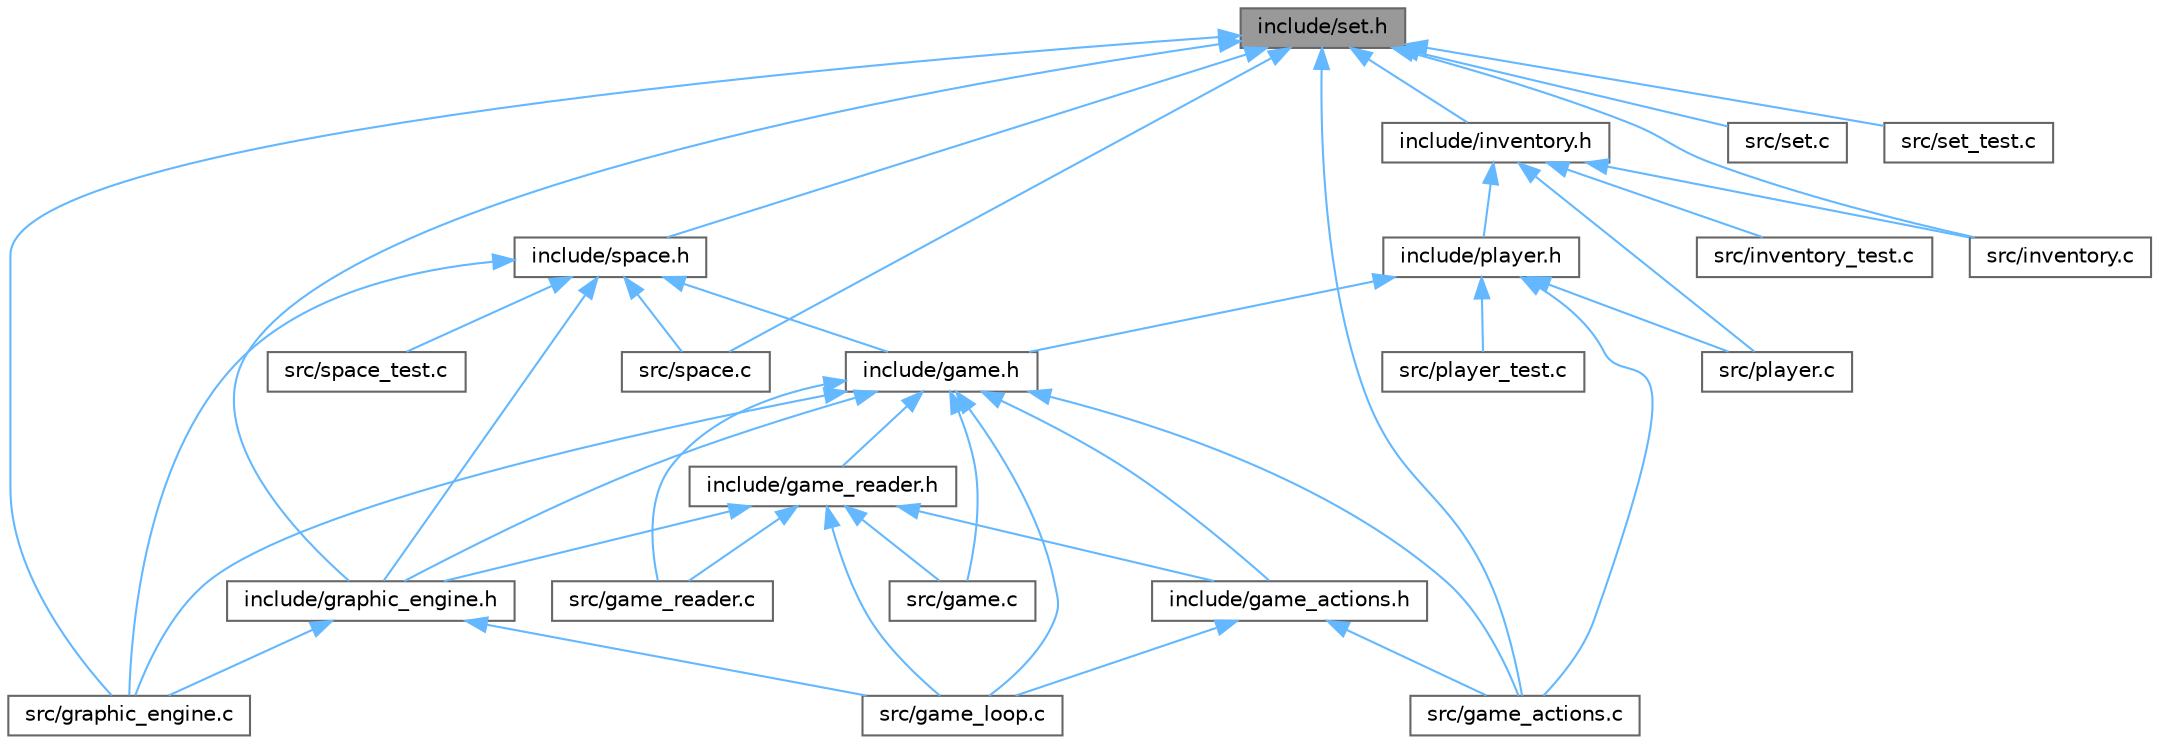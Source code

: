 digraph "include/set.h"
{
 // LATEX_PDF_SIZE
  bgcolor="transparent";
  edge [fontname=Helvetica,fontsize=10,labelfontname=Helvetica,labelfontsize=10];
  node [fontname=Helvetica,fontsize=10,shape=box,height=0.2,width=0.4];
  Node1 [id="Node000001",label="include/set.h",height=0.2,width=0.4,color="gray40", fillcolor="grey60", style="filled", fontcolor="black",tooltip="It defines sets for the whole project."];
  Node1 -> Node2 [id="edge40_Node000001_Node000002",dir="back",color="steelblue1",style="solid",tooltip=" "];
  Node2 [id="Node000002",label="include/graphic_engine.h",height=0.2,width=0.4,color="grey40", fillcolor="white", style="filled",URL="$graphic__engine_8h.html",tooltip="It defines the textual graphic engine interface."];
  Node2 -> Node3 [id="edge41_Node000002_Node000003",dir="back",color="steelblue1",style="solid",tooltip=" "];
  Node3 [id="Node000003",label="src/game_loop.c",height=0.2,width=0.4,color="grey40", fillcolor="white", style="filled",URL="$game__loop_8c.html",tooltip="It defines the game loop."];
  Node2 -> Node4 [id="edge42_Node000002_Node000004",dir="back",color="steelblue1",style="solid",tooltip=" "];
  Node4 [id="Node000004",label="src/graphic_engine.c",height=0.2,width=0.4,color="grey40", fillcolor="white", style="filled",URL="$graphic__engine_8c.html",tooltip="It implements a textual graphic engine."];
  Node1 -> Node5 [id="edge43_Node000001_Node000005",dir="back",color="steelblue1",style="solid",tooltip=" "];
  Node5 [id="Node000005",label="include/inventory.h",height=0.2,width=0.4,color="grey40", fillcolor="white", style="filled",URL="$inventory_8h.html",tooltip="It handles inventory related tasks."];
  Node5 -> Node6 [id="edge44_Node000005_Node000006",dir="back",color="steelblue1",style="solid",tooltip=" "];
  Node6 [id="Node000006",label="include/player.h",height=0.2,width=0.4,color="grey40", fillcolor="white", style="filled",URL="$player_8h.html",tooltip="It defines the player module."];
  Node6 -> Node7 [id="edge45_Node000006_Node000007",dir="back",color="steelblue1",style="solid",tooltip=" "];
  Node7 [id="Node000007",label="include/game.h",height=0.2,width=0.4,color="grey40", fillcolor="white", style="filled",URL="$game_8h.html",tooltip="It defines the game interface."];
  Node7 -> Node8 [id="edge46_Node000007_Node000008",dir="back",color="steelblue1",style="solid",tooltip=" "];
  Node8 [id="Node000008",label="include/game_actions.h",height=0.2,width=0.4,color="grey40", fillcolor="white", style="filled",URL="$game__actions_8h.html",tooltip="It defines the game update interface."];
  Node8 -> Node9 [id="edge47_Node000008_Node000009",dir="back",color="steelblue1",style="solid",tooltip=" "];
  Node9 [id="Node000009",label="src/game_actions.c",height=0.2,width=0.4,color="grey40", fillcolor="white", style="filled",URL="$game__actions_8c.html",tooltip="It implements the game update through user actions."];
  Node8 -> Node3 [id="edge48_Node000008_Node000003",dir="back",color="steelblue1",style="solid",tooltip=" "];
  Node7 -> Node10 [id="edge49_Node000007_Node000010",dir="back",color="steelblue1",style="solid",tooltip=" "];
  Node10 [id="Node000010",label="include/game_reader.h",height=0.2,width=0.4,color="grey40", fillcolor="white", style="filled",URL="$game__reader_8h.html",tooltip="It loads all the game data into the program."];
  Node10 -> Node8 [id="edge50_Node000010_Node000008",dir="back",color="steelblue1",style="solid",tooltip=" "];
  Node10 -> Node2 [id="edge51_Node000010_Node000002",dir="back",color="steelblue1",style="solid",tooltip=" "];
  Node10 -> Node11 [id="edge52_Node000010_Node000011",dir="back",color="steelblue1",style="solid",tooltip=" "];
  Node11 [id="Node000011",label="src/game.c",height=0.2,width=0.4,color="grey40", fillcolor="white", style="filled",URL="$game_8c.html",tooltip="It implements the game structure."];
  Node10 -> Node3 [id="edge53_Node000010_Node000003",dir="back",color="steelblue1",style="solid",tooltip=" "];
  Node10 -> Node12 [id="edge54_Node000010_Node000012",dir="back",color="steelblue1",style="solid",tooltip=" "];
  Node12 [id="Node000012",label="src/game_reader.c",height=0.2,width=0.4,color="grey40", fillcolor="white", style="filled",URL="$game__reader_8c.html",tooltip="It loads and makes all the actions related to space management."];
  Node7 -> Node2 [id="edge55_Node000007_Node000002",dir="back",color="steelblue1",style="solid",tooltip=" "];
  Node7 -> Node11 [id="edge56_Node000007_Node000011",dir="back",color="steelblue1",style="solid",tooltip=" "];
  Node7 -> Node9 [id="edge57_Node000007_Node000009",dir="back",color="steelblue1",style="solid",tooltip=" "];
  Node7 -> Node3 [id="edge58_Node000007_Node000003",dir="back",color="steelblue1",style="solid",tooltip=" "];
  Node7 -> Node12 [id="edge59_Node000007_Node000012",dir="back",color="steelblue1",style="solid",tooltip=" "];
  Node7 -> Node4 [id="edge60_Node000007_Node000004",dir="back",color="steelblue1",style="solid",tooltip=" "];
  Node6 -> Node9 [id="edge61_Node000006_Node000009",dir="back",color="steelblue1",style="solid",tooltip=" "];
  Node6 -> Node13 [id="edge62_Node000006_Node000013",dir="back",color="steelblue1",style="solid",tooltip=" "];
  Node13 [id="Node000013",label="src/player.c",height=0.2,width=0.4,color="grey40", fillcolor="white", style="filled",URL="$player_8c.html",tooltip="It implements the player module."];
  Node6 -> Node14 [id="edge63_Node000006_Node000014",dir="back",color="steelblue1",style="solid",tooltip=" "];
  Node14 [id="Node000014",label="src/player_test.c",height=0.2,width=0.4,color="grey40", fillcolor="white", style="filled",URL="$player__test_8c.html",tooltip="It tests player module."];
  Node5 -> Node15 [id="edge64_Node000005_Node000015",dir="back",color="steelblue1",style="solid",tooltip=" "];
  Node15 [id="Node000015",label="src/inventory.c",height=0.2,width=0.4,color="grey40", fillcolor="white", style="filled",URL="$inventory_8c.html",tooltip="It implements the inventory functionality."];
  Node5 -> Node16 [id="edge65_Node000005_Node000016",dir="back",color="steelblue1",style="solid",tooltip=" "];
  Node16 [id="Node000016",label="src/inventory_test.c",height=0.2,width=0.4,color="grey40", fillcolor="white", style="filled",URL="$inventory__test_8c.html",tooltip="It tests inventory module."];
  Node5 -> Node13 [id="edge66_Node000005_Node000013",dir="back",color="steelblue1",style="solid",tooltip=" "];
  Node1 -> Node17 [id="edge67_Node000001_Node000017",dir="back",color="steelblue1",style="solid",tooltip=" "];
  Node17 [id="Node000017",label="include/space.h",height=0.2,width=0.4,color="grey40", fillcolor="white", style="filled",URL="$space_8h.html",tooltip="It defines the space module interface."];
  Node17 -> Node7 [id="edge68_Node000017_Node000007",dir="back",color="steelblue1",style="solid",tooltip=" "];
  Node17 -> Node2 [id="edge69_Node000017_Node000002",dir="back",color="steelblue1",style="solid",tooltip=" "];
  Node17 -> Node4 [id="edge70_Node000017_Node000004",dir="back",color="steelblue1",style="solid",tooltip=" "];
  Node17 -> Node18 [id="edge71_Node000017_Node000018",dir="back",color="steelblue1",style="solid",tooltip=" "];
  Node18 [id="Node000018",label="src/space.c",height=0.2,width=0.4,color="grey40", fillcolor="white", style="filled",URL="$space_8c.html",tooltip="It implements the space module."];
  Node17 -> Node19 [id="edge72_Node000017_Node000019",dir="back",color="steelblue1",style="solid",tooltip=" "];
  Node19 [id="Node000019",label="src/space_test.c",height=0.2,width=0.4,color="grey40", fillcolor="white", style="filled",URL="$space__test_8c.html",tooltip="It tests space module."];
  Node1 -> Node9 [id="edge73_Node000001_Node000009",dir="back",color="steelblue1",style="solid",tooltip=" "];
  Node1 -> Node4 [id="edge74_Node000001_Node000004",dir="back",color="steelblue1",style="solid",tooltip=" "];
  Node1 -> Node15 [id="edge75_Node000001_Node000015",dir="back",color="steelblue1",style="solid",tooltip=" "];
  Node1 -> Node20 [id="edge76_Node000001_Node000020",dir="back",color="steelblue1",style="solid",tooltip=" "];
  Node20 [id="Node000020",label="src/set.c",height=0.2,width=0.4,color="grey40", fillcolor="white", style="filled",URL="$set_8c.html",tooltip="It defines common types for the whole project."];
  Node1 -> Node21 [id="edge77_Node000001_Node000021",dir="back",color="steelblue1",style="solid",tooltip=" "];
  Node21 [id="Node000021",label="src/set_test.c",height=0.2,width=0.4,color="grey40", fillcolor="white", style="filled",URL="$set__test_8c.html",tooltip="It tests set module."];
  Node1 -> Node18 [id="edge78_Node000001_Node000018",dir="back",color="steelblue1",style="solid",tooltip=" "];
}
